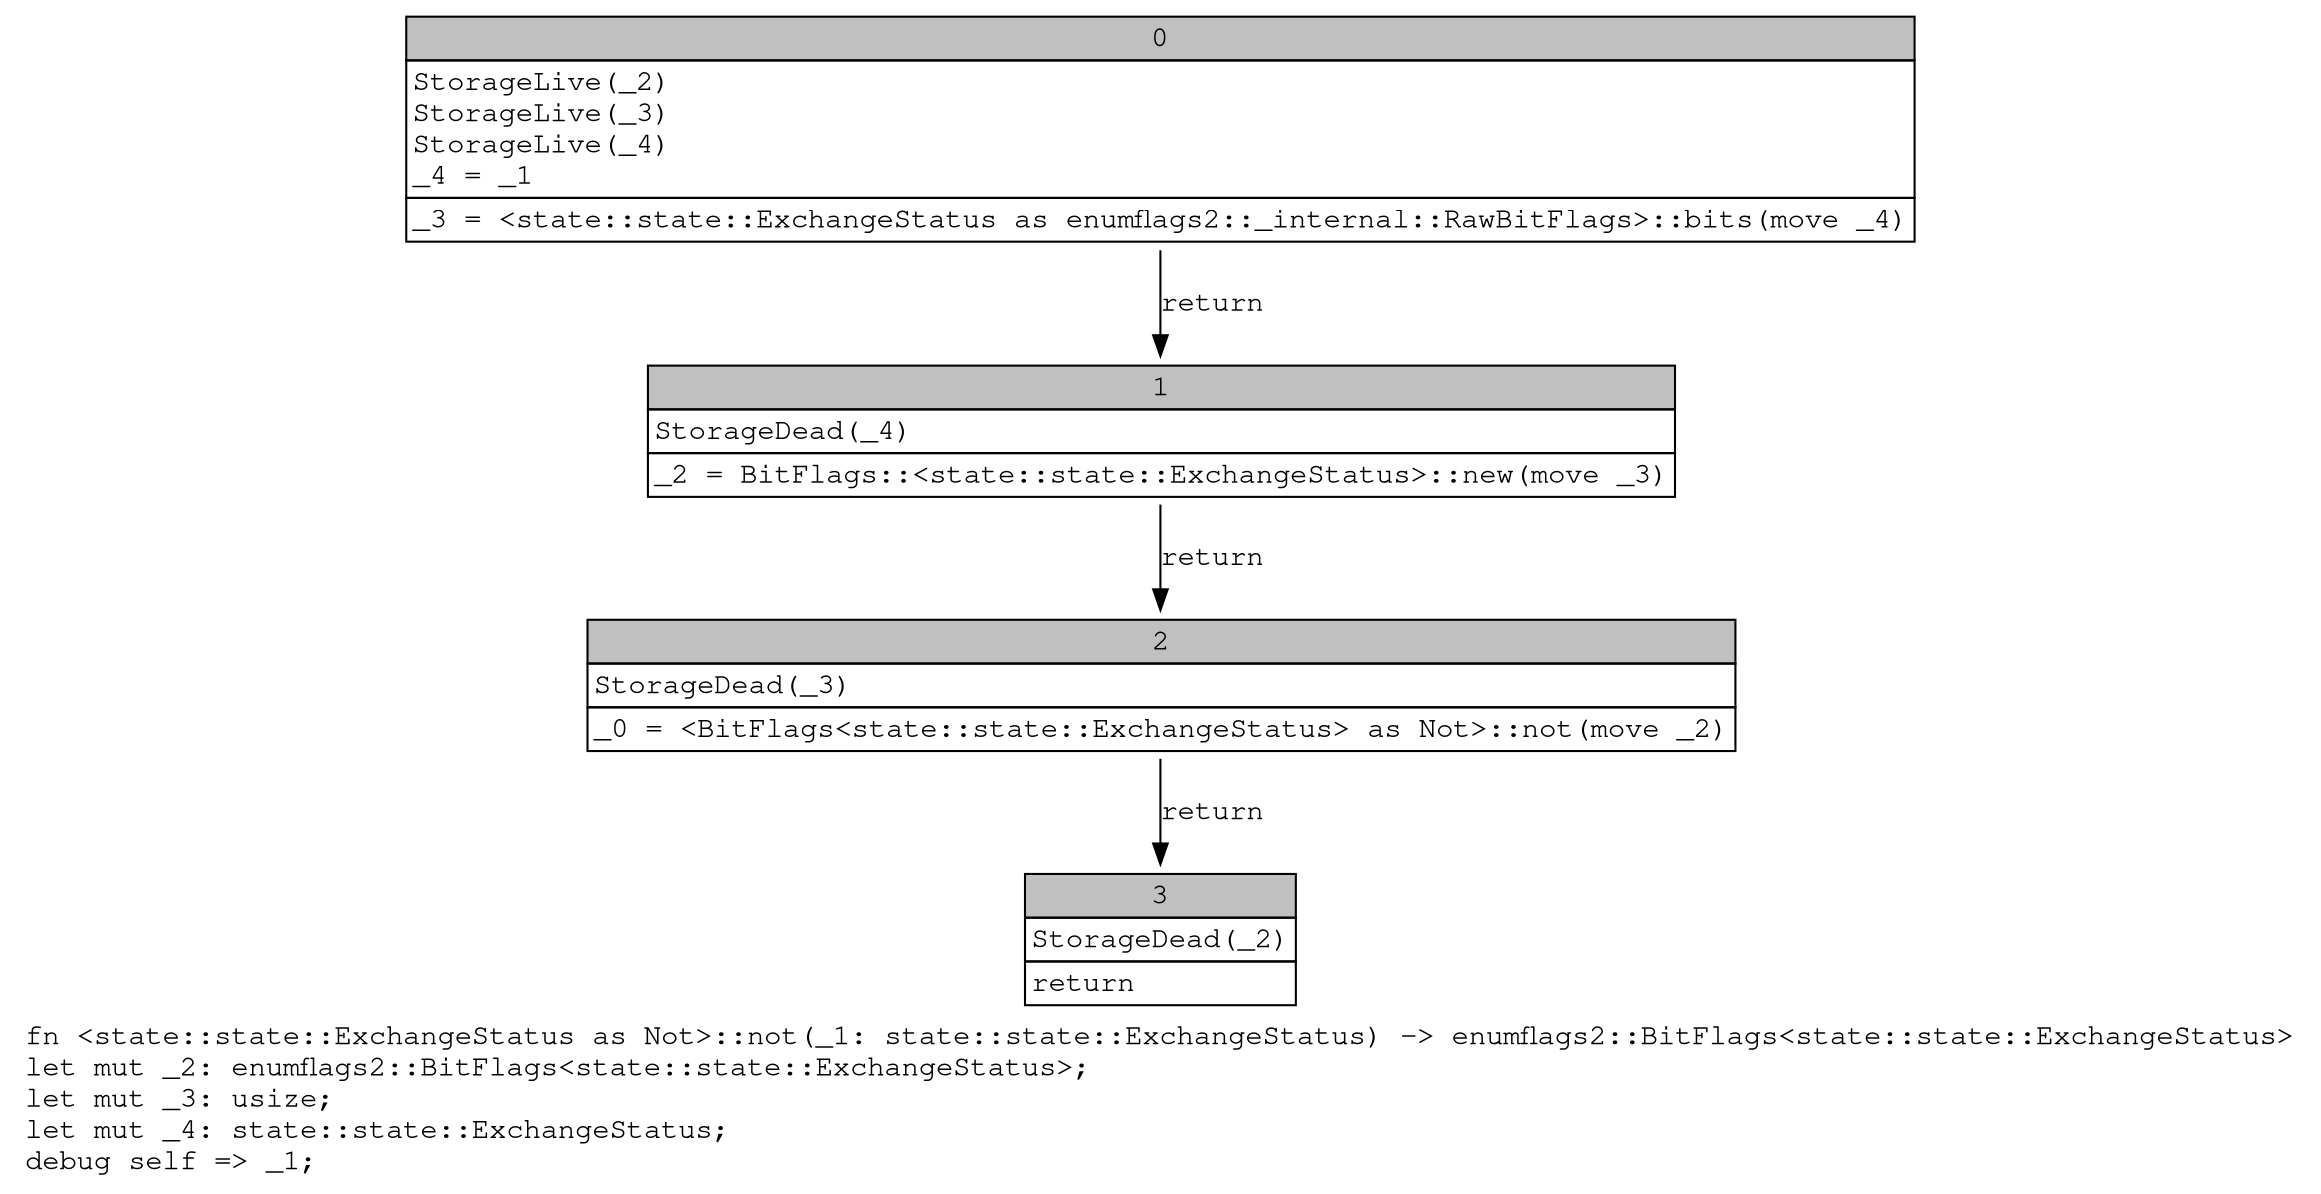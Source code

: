 digraph Mir_0_18126 {
    graph [fontname="Courier, monospace"];
    node [fontname="Courier, monospace"];
    edge [fontname="Courier, monospace"];
    label=<fn &lt;state::state::ExchangeStatus as Not&gt;::not(_1: state::state::ExchangeStatus) -&gt; enumflags2::BitFlags&lt;state::state::ExchangeStatus&gt;<br align="left"/>let mut _2: enumflags2::BitFlags&lt;state::state::ExchangeStatus&gt;;<br align="left"/>let mut _3: usize;<br align="left"/>let mut _4: state::state::ExchangeStatus;<br align="left"/>debug self =&gt; _1;<br align="left"/>>;
    bb0__0_18126 [shape="none", label=<<table border="0" cellborder="1" cellspacing="0"><tr><td bgcolor="gray" align="center" colspan="1">0</td></tr><tr><td align="left" balign="left">StorageLive(_2)<br/>StorageLive(_3)<br/>StorageLive(_4)<br/>_4 = _1<br/></td></tr><tr><td align="left">_3 = &lt;state::state::ExchangeStatus as enumflags2::_internal::RawBitFlags&gt;::bits(move _4)</td></tr></table>>];
    bb1__0_18126 [shape="none", label=<<table border="0" cellborder="1" cellspacing="0"><tr><td bgcolor="gray" align="center" colspan="1">1</td></tr><tr><td align="left" balign="left">StorageDead(_4)<br/></td></tr><tr><td align="left">_2 = BitFlags::&lt;state::state::ExchangeStatus&gt;::new(move _3)</td></tr></table>>];
    bb2__0_18126 [shape="none", label=<<table border="0" cellborder="1" cellspacing="0"><tr><td bgcolor="gray" align="center" colspan="1">2</td></tr><tr><td align="left" balign="left">StorageDead(_3)<br/></td></tr><tr><td align="left">_0 = &lt;BitFlags&lt;state::state::ExchangeStatus&gt; as Not&gt;::not(move _2)</td></tr></table>>];
    bb3__0_18126 [shape="none", label=<<table border="0" cellborder="1" cellspacing="0"><tr><td bgcolor="gray" align="center" colspan="1">3</td></tr><tr><td align="left" balign="left">StorageDead(_2)<br/></td></tr><tr><td align="left">return</td></tr></table>>];
    bb0__0_18126 -> bb1__0_18126 [label="return"];
    bb1__0_18126 -> bb2__0_18126 [label="return"];
    bb2__0_18126 -> bb3__0_18126 [label="return"];
}

